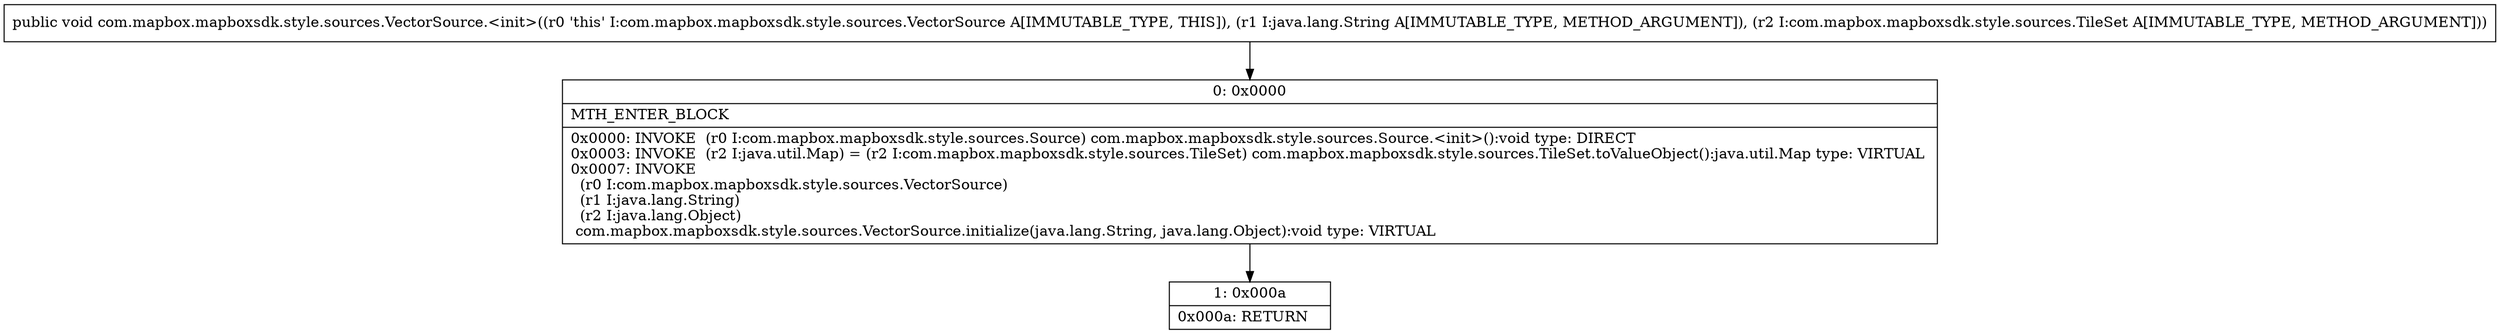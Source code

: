 digraph "CFG forcom.mapbox.mapboxsdk.style.sources.VectorSource.\<init\>(Ljava\/lang\/String;Lcom\/mapbox\/mapboxsdk\/style\/sources\/TileSet;)V" {
Node_0 [shape=record,label="{0\:\ 0x0000|MTH_ENTER_BLOCK\l|0x0000: INVOKE  (r0 I:com.mapbox.mapboxsdk.style.sources.Source) com.mapbox.mapboxsdk.style.sources.Source.\<init\>():void type: DIRECT \l0x0003: INVOKE  (r2 I:java.util.Map) = (r2 I:com.mapbox.mapboxsdk.style.sources.TileSet) com.mapbox.mapboxsdk.style.sources.TileSet.toValueObject():java.util.Map type: VIRTUAL \l0x0007: INVOKE  \l  (r0 I:com.mapbox.mapboxsdk.style.sources.VectorSource)\l  (r1 I:java.lang.String)\l  (r2 I:java.lang.Object)\l com.mapbox.mapboxsdk.style.sources.VectorSource.initialize(java.lang.String, java.lang.Object):void type: VIRTUAL \l}"];
Node_1 [shape=record,label="{1\:\ 0x000a|0x000a: RETURN   \l}"];
MethodNode[shape=record,label="{public void com.mapbox.mapboxsdk.style.sources.VectorSource.\<init\>((r0 'this' I:com.mapbox.mapboxsdk.style.sources.VectorSource A[IMMUTABLE_TYPE, THIS]), (r1 I:java.lang.String A[IMMUTABLE_TYPE, METHOD_ARGUMENT]), (r2 I:com.mapbox.mapboxsdk.style.sources.TileSet A[IMMUTABLE_TYPE, METHOD_ARGUMENT])) }"];
MethodNode -> Node_0;
Node_0 -> Node_1;
}

